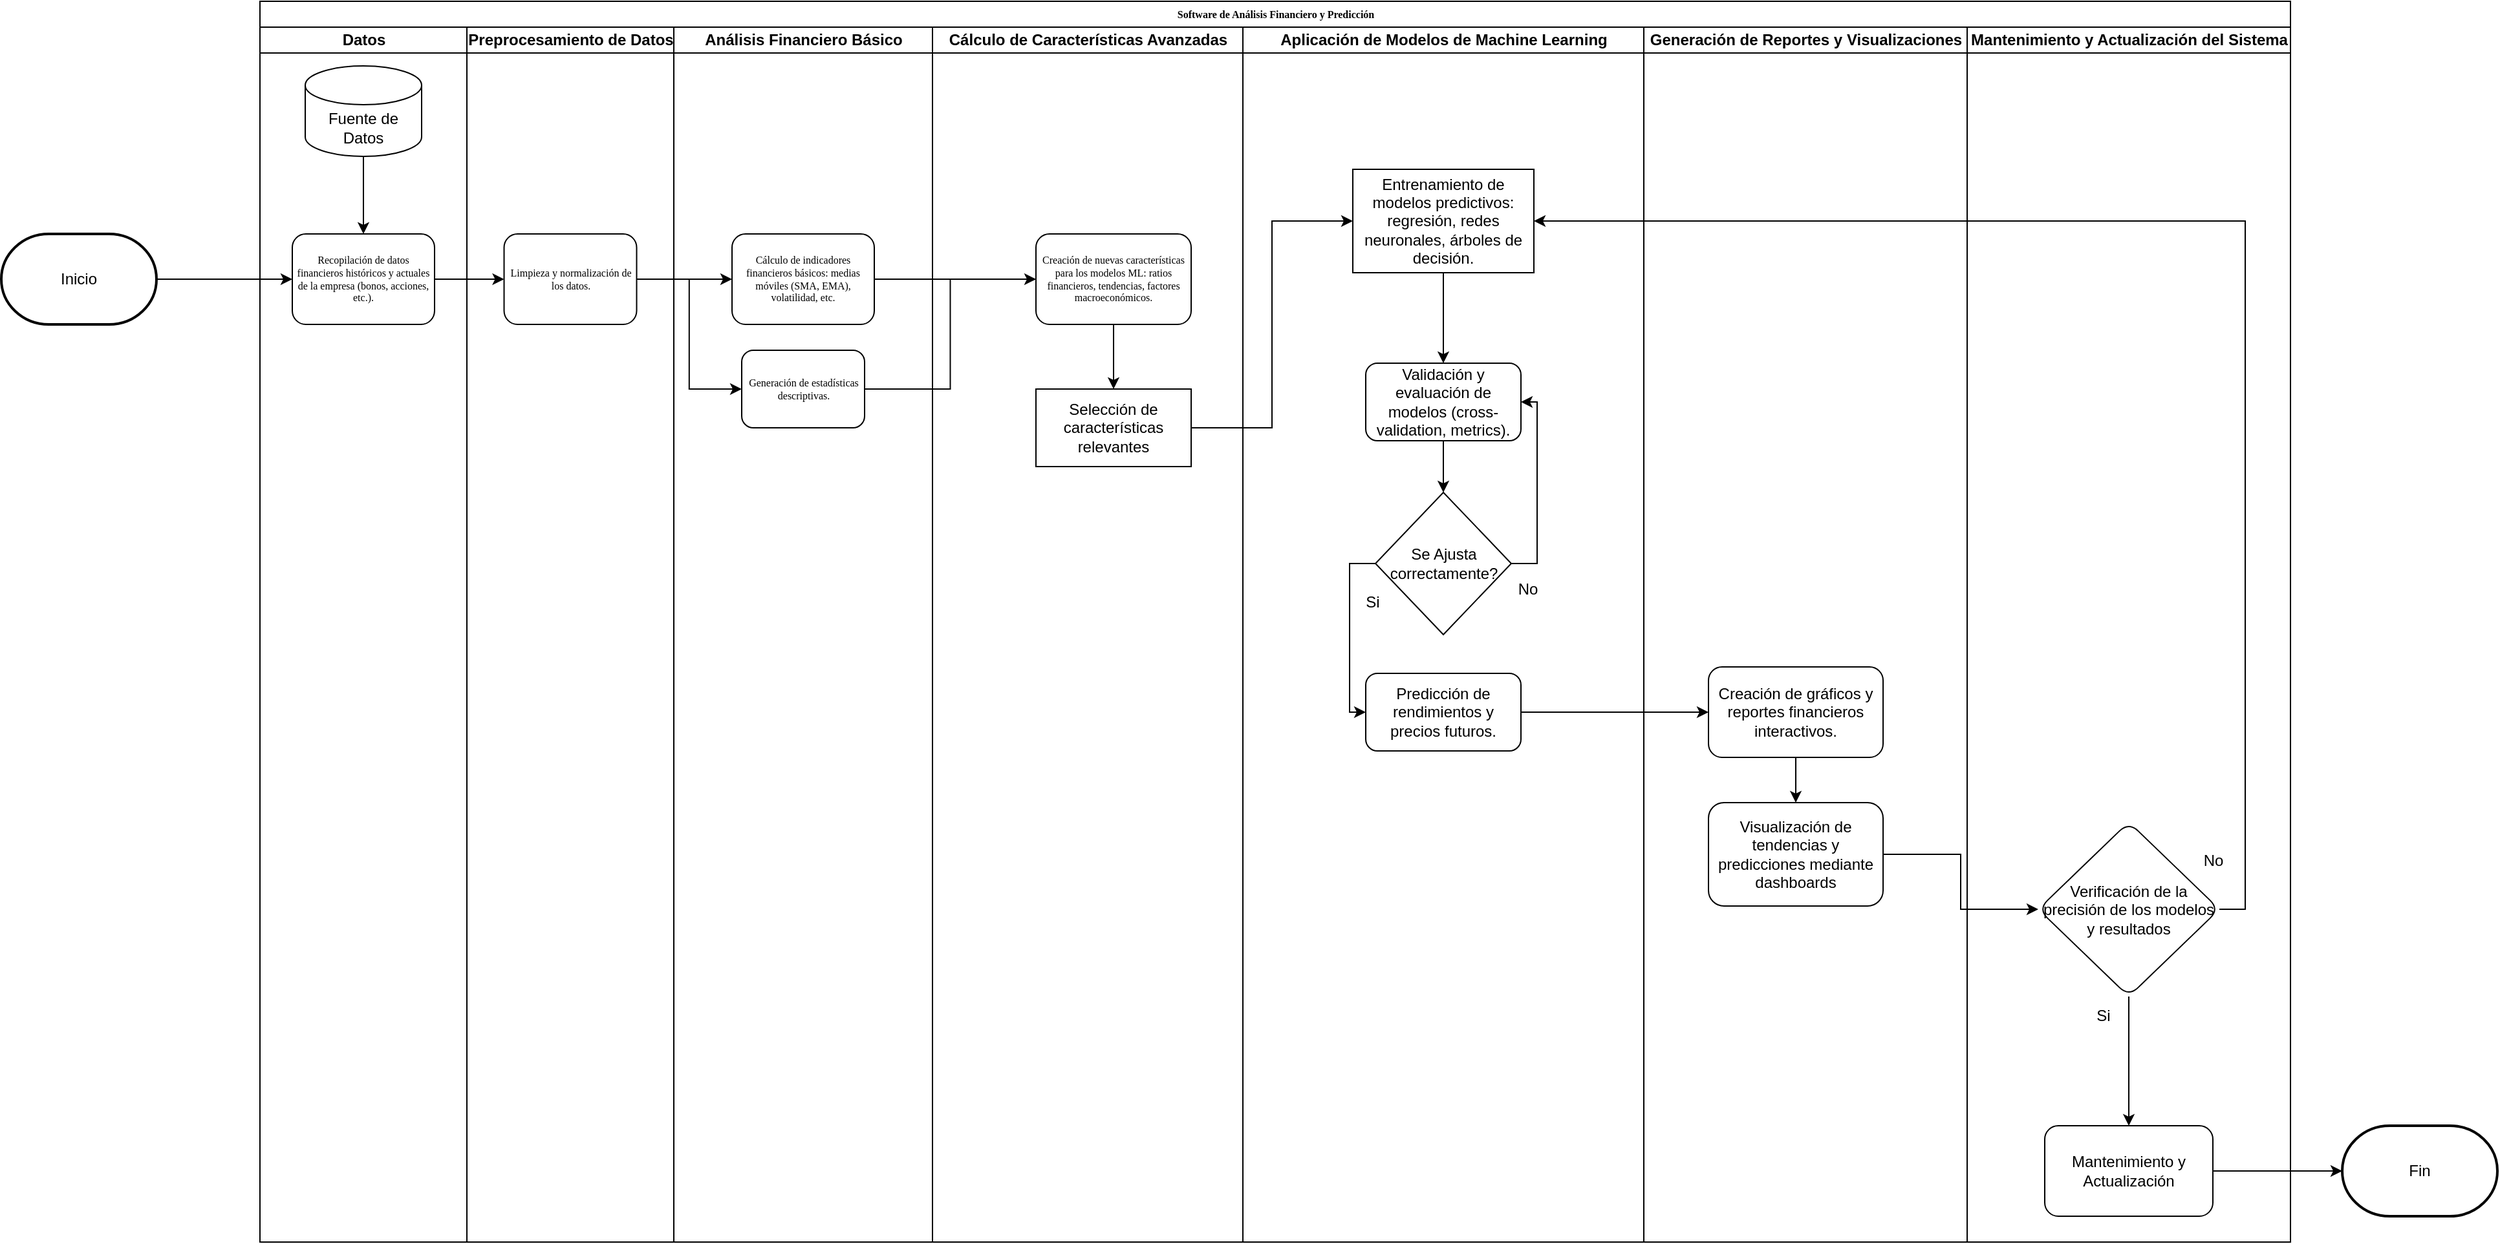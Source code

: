 <mxfile version="24.4.11" type="github">
  <diagram name="Page-1" id="74e2e168-ea6b-b213-b513-2b3c1d86103e">
    <mxGraphModel dx="1886" dy="1314" grid="1" gridSize="10" guides="1" tooltips="1" connect="1" arrows="1" fold="1" page="1" pageScale="1" pageWidth="1100" pageHeight="850" background="none" math="0" shadow="0">
      <root>
        <mxCell id="0" />
        <mxCell id="1" parent="0" />
        <mxCell id="77e6c97f196da883-1" value=" Software de Análisis Financiero y Predicción" style="swimlane;html=1;childLayout=stackLayout;startSize=20;rounded=0;shadow=0;labelBackgroundColor=none;strokeWidth=1;fontFamily=Verdana;fontSize=8;align=center;" parent="1" vertex="1">
          <mxGeometry x="70" y="-150" width="1570" height="960" as="geometry" />
        </mxCell>
        <mxCell id="77e6c97f196da883-2" value="Datos" style="swimlane;html=1;startSize=20;" parent="77e6c97f196da883-1" vertex="1">
          <mxGeometry y="20" width="160" height="940" as="geometry" />
        </mxCell>
        <mxCell id="77e6c97f196da883-12" value="Recopilación de datos financieros históricos y actuales de la empresa (bonos, acciones, etc.)." style="rounded=1;whiteSpace=wrap;html=1;shadow=0;labelBackgroundColor=none;strokeWidth=1;fontFamily=Verdana;fontSize=8;align=center;" parent="77e6c97f196da883-2" vertex="1">
          <mxGeometry x="25" y="160" width="110" height="70" as="geometry" />
        </mxCell>
        <mxCell id="at66AapSgeLtblogLSVe-3" value="Fuente de Datos" style="shape=cylinder3;whiteSpace=wrap;html=1;boundedLbl=1;backgroundOutline=1;size=15;" vertex="1" parent="77e6c97f196da883-2">
          <mxGeometry x="35" y="30" width="90" height="70" as="geometry" />
        </mxCell>
        <mxCell id="at66AapSgeLtblogLSVe-4" value="" style="endArrow=classic;html=1;rounded=0;exitX=0.5;exitY=1;exitDx=0;exitDy=0;exitPerimeter=0;entryX=0.5;entryY=0;entryDx=0;entryDy=0;" edge="1" parent="77e6c97f196da883-2" source="at66AapSgeLtblogLSVe-3" target="77e6c97f196da883-12">
          <mxGeometry width="50" height="50" relative="1" as="geometry">
            <mxPoint x="-10" y="210" as="sourcePoint" />
            <mxPoint x="40" y="160" as="targetPoint" />
          </mxGeometry>
        </mxCell>
        <mxCell id="77e6c97f196da883-3" value="Preprocesamiento de Datos" style="swimlane;html=1;startSize=20;" parent="77e6c97f196da883-1" vertex="1">
          <mxGeometry x="160" y="20" width="160" height="940" as="geometry" />
        </mxCell>
        <mxCell id="77e6c97f196da883-10" value="Limpieza y normalización de los datos." style="rounded=1;whiteSpace=wrap;html=1;shadow=0;labelBackgroundColor=none;strokeWidth=1;fontFamily=Verdana;fontSize=8;align=center;" parent="77e6c97f196da883-3" vertex="1">
          <mxGeometry x="28.75" y="160" width="102.5" height="70" as="geometry" />
        </mxCell>
        <mxCell id="77e6c97f196da883-4" value="Análisis Financiero Básico" style="swimlane;html=1;startSize=20;" parent="77e6c97f196da883-1" vertex="1">
          <mxGeometry x="320" y="20" width="200" height="940" as="geometry" />
        </mxCell>
        <mxCell id="77e6c97f196da883-15" value="Cálculo de indicadores financieros básicos: medias móviles (SMA, EMA), volatilidad, etc." style="rounded=1;whiteSpace=wrap;html=1;shadow=0;labelBackgroundColor=none;strokeWidth=1;fontFamily=Verdana;fontSize=8;align=center;" parent="77e6c97f196da883-4" vertex="1">
          <mxGeometry x="45" y="160" width="110" height="70" as="geometry" />
        </mxCell>
        <mxCell id="at66AapSgeLtblogLSVe-10" value="Generación de estadísticas descriptivas." style="rounded=1;whiteSpace=wrap;html=1;shadow=0;labelBackgroundColor=none;strokeWidth=1;fontFamily=Verdana;fontSize=8;align=center;" vertex="1" parent="77e6c97f196da883-4">
          <mxGeometry x="52.5" y="250" width="95" height="60" as="geometry" />
        </mxCell>
        <mxCell id="77e6c97f196da883-6" value="Cálculo de Características Avanzadas" style="swimlane;html=1;startSize=20;" parent="77e6c97f196da883-1" vertex="1">
          <mxGeometry x="520" y="20" width="240" height="940" as="geometry" />
        </mxCell>
        <mxCell id="77e6c97f196da883-18" value="Creación de nuevas características para los modelos ML: ratios financieros, tendencias, factores macroeconómicos." style="rounded=1;whiteSpace=wrap;html=1;shadow=0;labelBackgroundColor=none;strokeWidth=1;fontFamily=Verdana;fontSize=8;align=center;" parent="77e6c97f196da883-6" vertex="1">
          <mxGeometry x="80" y="160" width="120" height="70" as="geometry" />
        </mxCell>
        <mxCell id="at66AapSgeLtblogLSVe-19" value="Selección de características relevantes" style="whiteSpace=wrap;html=1;" vertex="1" parent="77e6c97f196da883-6">
          <mxGeometry x="80" y="280" width="120" height="60" as="geometry" />
        </mxCell>
        <mxCell id="at66AapSgeLtblogLSVe-20" value="" style="endArrow=classic;html=1;rounded=0;entryX=0.5;entryY=0;entryDx=0;entryDy=0;exitX=0.5;exitY=1;exitDx=0;exitDy=0;" edge="1" parent="77e6c97f196da883-6" source="77e6c97f196da883-18" target="at66AapSgeLtblogLSVe-19">
          <mxGeometry width="50" height="50" relative="1" as="geometry">
            <mxPoint x="-130" y="220" as="sourcePoint" />
            <mxPoint x="-80" y="170" as="targetPoint" />
          </mxGeometry>
        </mxCell>
        <mxCell id="at66AapSgeLtblogLSVe-5" value="" style="endArrow=classic;html=1;rounded=0;exitX=1;exitY=0.5;exitDx=0;exitDy=0;" edge="1" parent="77e6c97f196da883-1" source="77e6c97f196da883-12" target="77e6c97f196da883-10">
          <mxGeometry width="50" height="50" relative="1" as="geometry">
            <mxPoint x="-10" y="230" as="sourcePoint" />
            <mxPoint x="20" y="270" as="targetPoint" />
          </mxGeometry>
        </mxCell>
        <mxCell id="77e6c97f196da883-34" style="edgeStyle=orthogonalEdgeStyle;rounded=1;html=1;labelBackgroundColor=none;startArrow=none;startFill=0;startSize=5;endArrow=classicThin;endFill=1;endSize=5;jettySize=auto;orthogonalLoop=1;strokeColor=#000000;strokeWidth=1;fontFamily=Verdana;fontSize=8;fontColor=#000000;entryX=0;entryY=0.5;entryDx=0;entryDy=0;" parent="77e6c97f196da883-1" source="77e6c97f196da883-15" target="77e6c97f196da883-18" edge="1">
          <mxGeometry relative="1" as="geometry">
            <mxPoint x="510" y="215" as="targetPoint" />
          </mxGeometry>
        </mxCell>
        <mxCell id="at66AapSgeLtblogLSVe-9" value="" style="endArrow=classic;html=1;rounded=0;exitX=1;exitY=0.5;exitDx=0;exitDy=0;entryX=0;entryY=0.5;entryDx=0;entryDy=0;" edge="1" parent="77e6c97f196da883-1" source="77e6c97f196da883-10" target="77e6c97f196da883-15">
          <mxGeometry width="50" height="50" relative="1" as="geometry">
            <mxPoint x="190" y="230" as="sourcePoint" />
            <mxPoint x="240" y="180" as="targetPoint" />
          </mxGeometry>
        </mxCell>
        <mxCell id="at66AapSgeLtblogLSVe-13" style="edgeStyle=orthogonalEdgeStyle;rounded=0;orthogonalLoop=1;jettySize=auto;html=1;exitX=1;exitY=0.5;exitDx=0;exitDy=0;entryX=0;entryY=0.5;entryDx=0;entryDy=0;" edge="1" parent="77e6c97f196da883-1" source="77e6c97f196da883-10" target="at66AapSgeLtblogLSVe-10">
          <mxGeometry relative="1" as="geometry" />
        </mxCell>
        <mxCell id="at66AapSgeLtblogLSVe-14" style="edgeStyle=orthogonalEdgeStyle;rounded=0;orthogonalLoop=1;jettySize=auto;html=1;exitX=1;exitY=0.5;exitDx=0;exitDy=0;entryX=0;entryY=0.5;entryDx=0;entryDy=0;" edge="1" parent="77e6c97f196da883-1" source="at66AapSgeLtblogLSVe-10" target="77e6c97f196da883-18">
          <mxGeometry relative="1" as="geometry" />
        </mxCell>
        <mxCell id="77e6c97f196da883-7" value="Aplicación de Modelos de Machine Learning" style="swimlane;html=1;startSize=20;" parent="77e6c97f196da883-1" vertex="1">
          <mxGeometry x="760" y="20" width="310" height="940" as="geometry" />
        </mxCell>
        <mxCell id="at66AapSgeLtblogLSVe-26" value="" style="edgeStyle=orthogonalEdgeStyle;rounded=0;orthogonalLoop=1;jettySize=auto;html=1;" edge="1" parent="77e6c97f196da883-7" source="at66AapSgeLtblogLSVe-23" target="at66AapSgeLtblogLSVe-25">
          <mxGeometry relative="1" as="geometry" />
        </mxCell>
        <mxCell id="at66AapSgeLtblogLSVe-23" value="Entrenamiento de modelos predictivos: regresión, redes neuronales, árboles de decisión." style="whiteSpace=wrap;html=1;" vertex="1" parent="77e6c97f196da883-7">
          <mxGeometry x="85" y="110" width="140" height="80" as="geometry" />
        </mxCell>
        <mxCell id="at66AapSgeLtblogLSVe-32" style="edgeStyle=orthogonalEdgeStyle;rounded=0;orthogonalLoop=1;jettySize=auto;html=1;exitX=0.5;exitY=1;exitDx=0;exitDy=0;entryX=0.5;entryY=0;entryDx=0;entryDy=0;" edge="1" parent="77e6c97f196da883-7" source="at66AapSgeLtblogLSVe-25" target="at66AapSgeLtblogLSVe-31">
          <mxGeometry relative="1" as="geometry" />
        </mxCell>
        <mxCell id="at66AapSgeLtblogLSVe-25" value="Validación y evaluación de modelos (cross-validation, metrics)." style="rounded=1;whiteSpace=wrap;html=1;" vertex="1" parent="77e6c97f196da883-7">
          <mxGeometry x="95" y="260" width="120" height="60" as="geometry" />
        </mxCell>
        <mxCell id="at66AapSgeLtblogLSVe-27" value="Predicción de rendimientos y precios futuros." style="rounded=1;whiteSpace=wrap;html=1;" vertex="1" parent="77e6c97f196da883-7">
          <mxGeometry x="95" y="500" width="120" height="60" as="geometry" />
        </mxCell>
        <mxCell id="at66AapSgeLtblogLSVe-33" style="edgeStyle=orthogonalEdgeStyle;rounded=0;orthogonalLoop=1;jettySize=auto;html=1;exitX=0;exitY=0.5;exitDx=0;exitDy=0;entryX=0;entryY=0.5;entryDx=0;entryDy=0;" edge="1" parent="77e6c97f196da883-7" source="at66AapSgeLtblogLSVe-31" target="at66AapSgeLtblogLSVe-27">
          <mxGeometry relative="1" as="geometry" />
        </mxCell>
        <mxCell id="at66AapSgeLtblogLSVe-34" style="edgeStyle=orthogonalEdgeStyle;rounded=0;orthogonalLoop=1;jettySize=auto;html=1;exitX=1;exitY=0.5;exitDx=0;exitDy=0;entryX=1;entryY=0.5;entryDx=0;entryDy=0;" edge="1" parent="77e6c97f196da883-7" source="at66AapSgeLtblogLSVe-31" target="at66AapSgeLtblogLSVe-25">
          <mxGeometry relative="1" as="geometry" />
        </mxCell>
        <mxCell id="at66AapSgeLtblogLSVe-31" value="Se Ajusta correctamente?" style="rhombus;whiteSpace=wrap;html=1;" vertex="1" parent="77e6c97f196da883-7">
          <mxGeometry x="102.5" y="360" width="105" height="110" as="geometry" />
        </mxCell>
        <mxCell id="at66AapSgeLtblogLSVe-35" value="No" style="text;html=1;align=center;verticalAlign=middle;resizable=0;points=[];autosize=1;strokeColor=none;fillColor=none;" vertex="1" parent="77e6c97f196da883-7">
          <mxGeometry x="200" y="420" width="40" height="30" as="geometry" />
        </mxCell>
        <mxCell id="at66AapSgeLtblogLSVe-36" value="Si" style="text;html=1;align=center;verticalAlign=middle;resizable=0;points=[];autosize=1;strokeColor=none;fillColor=none;" vertex="1" parent="77e6c97f196da883-7">
          <mxGeometry x="85" y="430" width="30" height="30" as="geometry" />
        </mxCell>
        <mxCell id="at66AapSgeLtblogLSVe-15" value="Generación de Reportes y Visualizaciones" style="swimlane;html=1;startSize=20;" vertex="1" parent="77e6c97f196da883-1">
          <mxGeometry x="1070" y="20" width="250" height="940" as="geometry" />
        </mxCell>
        <mxCell id="at66AapSgeLtblogLSVe-47" style="edgeStyle=orthogonalEdgeStyle;rounded=0;orthogonalLoop=1;jettySize=auto;html=1;exitX=0.5;exitY=1;exitDx=0;exitDy=0;entryX=0.5;entryY=0;entryDx=0;entryDy=0;" edge="1" parent="at66AapSgeLtblogLSVe-15" source="at66AapSgeLtblogLSVe-39" target="at66AapSgeLtblogLSVe-41">
          <mxGeometry relative="1" as="geometry" />
        </mxCell>
        <mxCell id="at66AapSgeLtblogLSVe-39" value="Creación de gráficos y reportes financieros interactivos." style="whiteSpace=wrap;html=1;rounded=1;" vertex="1" parent="at66AapSgeLtblogLSVe-15">
          <mxGeometry x="50" y="495" width="135" height="70" as="geometry" />
        </mxCell>
        <mxCell id="at66AapSgeLtblogLSVe-41" value="Visualización de tendencias y predicciones mediante dashboards" style="whiteSpace=wrap;html=1;rounded=1;" vertex="1" parent="at66AapSgeLtblogLSVe-15">
          <mxGeometry x="50" y="600" width="135" height="80" as="geometry" />
        </mxCell>
        <mxCell id="at66AapSgeLtblogLSVe-44" style="edgeStyle=orthogonalEdgeStyle;rounded=0;orthogonalLoop=1;jettySize=auto;html=1;exitX=1;exitY=0.5;exitDx=0;exitDy=0;entryX=0;entryY=0.5;entryDx=0;entryDy=0;" edge="1" parent="77e6c97f196da883-1" source="at66AapSgeLtblogLSVe-19" target="at66AapSgeLtblogLSVe-23">
          <mxGeometry relative="1" as="geometry" />
        </mxCell>
        <mxCell id="at66AapSgeLtblogLSVe-46" style="edgeStyle=orthogonalEdgeStyle;rounded=0;orthogonalLoop=1;jettySize=auto;html=1;exitX=1;exitY=0.5;exitDx=0;exitDy=0;entryX=0;entryY=0.5;entryDx=0;entryDy=0;" edge="1" parent="77e6c97f196da883-1" source="at66AapSgeLtblogLSVe-27" target="at66AapSgeLtblogLSVe-39">
          <mxGeometry relative="1" as="geometry" />
        </mxCell>
        <mxCell id="at66AapSgeLtblogLSVe-55" style="edgeStyle=orthogonalEdgeStyle;rounded=0;orthogonalLoop=1;jettySize=auto;html=1;exitX=1;exitY=0.5;exitDx=0;exitDy=0;entryX=1;entryY=0.5;entryDx=0;entryDy=0;" edge="1" parent="77e6c97f196da883-1" source="at66AapSgeLtblogLSVe-49" target="at66AapSgeLtblogLSVe-23">
          <mxGeometry relative="1" as="geometry" />
        </mxCell>
        <mxCell id="at66AapSgeLtblogLSVe-50" value="" style="edgeStyle=orthogonalEdgeStyle;rounded=0;orthogonalLoop=1;jettySize=auto;html=1;" edge="1" parent="77e6c97f196da883-1" source="at66AapSgeLtblogLSVe-41" target="at66AapSgeLtblogLSVe-49">
          <mxGeometry relative="1" as="geometry" />
        </mxCell>
        <mxCell id="at66AapSgeLtblogLSVe-17" value="Mantenimiento y Actualización del Sistema" style="swimlane;html=1;startSize=20;" vertex="1" parent="77e6c97f196da883-1">
          <mxGeometry x="1320" y="20" width="250" height="940" as="geometry" />
        </mxCell>
        <mxCell id="at66AapSgeLtblogLSVe-53" value="Mantenimiento y Actualización" style="whiteSpace=wrap;html=1;rounded=1;" vertex="1" parent="at66AapSgeLtblogLSVe-17">
          <mxGeometry x="60" y="850" width="130" height="70" as="geometry" />
        </mxCell>
        <mxCell id="at66AapSgeLtblogLSVe-49" value="Verificación de la precisión de los modelos y resultados" style="rhombus;whiteSpace=wrap;html=1;rounded=1;" vertex="1" parent="at66AapSgeLtblogLSVe-17">
          <mxGeometry x="55" y="615" width="140" height="135" as="geometry" />
        </mxCell>
        <mxCell id="at66AapSgeLtblogLSVe-56" style="edgeStyle=orthogonalEdgeStyle;rounded=0;orthogonalLoop=1;jettySize=auto;html=1;exitX=0.5;exitY=1;exitDx=0;exitDy=0;entryX=0.5;entryY=0;entryDx=0;entryDy=0;" edge="1" parent="at66AapSgeLtblogLSVe-17" source="at66AapSgeLtblogLSVe-49" target="at66AapSgeLtblogLSVe-53">
          <mxGeometry relative="1" as="geometry" />
        </mxCell>
        <mxCell id="at66AapSgeLtblogLSVe-52" value="No" style="text;html=1;align=center;verticalAlign=middle;resizable=0;points=[];autosize=1;strokeColor=none;fillColor=none;" vertex="1" parent="at66AapSgeLtblogLSVe-17">
          <mxGeometry x="170" y="630" width="40" height="30" as="geometry" />
        </mxCell>
        <mxCell id="at66AapSgeLtblogLSVe-57" value="Si" style="text;html=1;align=center;verticalAlign=middle;resizable=0;points=[];autosize=1;strokeColor=none;fillColor=none;" vertex="1" parent="at66AapSgeLtblogLSVe-17">
          <mxGeometry x="90" y="750" width="30" height="30" as="geometry" />
        </mxCell>
        <mxCell id="at66AapSgeLtblogLSVe-1" value="Inicio" style="strokeWidth=2;html=1;shape=mxgraph.flowchart.terminator;whiteSpace=wrap;" vertex="1" parent="1">
          <mxGeometry x="-130" y="30" width="120" height="70" as="geometry" />
        </mxCell>
        <mxCell id="at66AapSgeLtblogLSVe-2" value="" style="endArrow=classic;html=1;rounded=0;exitX=1;exitY=0.5;exitDx=0;exitDy=0;exitPerimeter=0;entryX=0;entryY=0.5;entryDx=0;entryDy=0;" edge="1" parent="1" source="at66AapSgeLtblogLSVe-1" target="77e6c97f196da883-12">
          <mxGeometry width="50" height="50" relative="1" as="geometry">
            <mxPoint x="60" y="270" as="sourcePoint" />
            <mxPoint x="110" y="220" as="targetPoint" />
          </mxGeometry>
        </mxCell>
        <mxCell id="at66AapSgeLtblogLSVe-60" value="Fin" style="strokeWidth=2;html=1;shape=mxgraph.flowchart.terminator;whiteSpace=wrap;" vertex="1" parent="1">
          <mxGeometry x="1680" y="720" width="120" height="70" as="geometry" />
        </mxCell>
        <mxCell id="at66AapSgeLtblogLSVe-61" style="edgeStyle=orthogonalEdgeStyle;rounded=0;orthogonalLoop=1;jettySize=auto;html=1;exitX=1;exitY=0.5;exitDx=0;exitDy=0;" edge="1" parent="1" source="at66AapSgeLtblogLSVe-53" target="at66AapSgeLtblogLSVe-60">
          <mxGeometry relative="1" as="geometry" />
        </mxCell>
      </root>
    </mxGraphModel>
  </diagram>
</mxfile>
